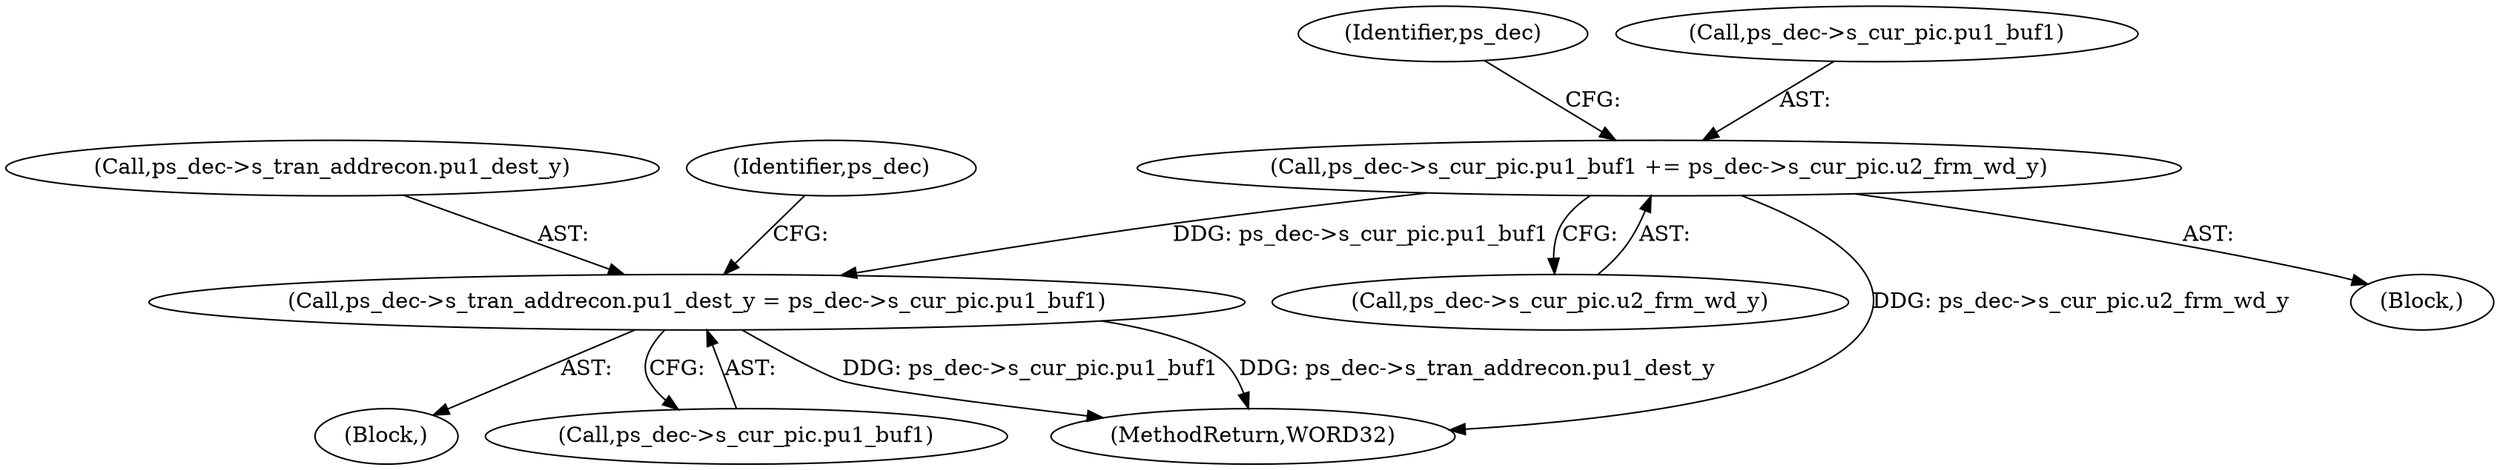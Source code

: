 digraph "0_Android_a78887bcffbc2995cf9ed72e0697acf560875e9e_3@pointer" {
"1001215" [label="(Call,ps_dec->s_cur_pic.pu1_buf1 += ps_dec->s_cur_pic.u2_frm_wd_y)"];
"1001694" [label="(Call,ps_dec->s_tran_addrecon.pu1_dest_y = ps_dec->s_cur_pic.pu1_buf1)"];
"1001221" [label="(Call,ps_dec->s_cur_pic.u2_frm_wd_y)"];
"1001695" [label="(Call,ps_dec->s_tran_addrecon.pu1_dest_y)"];
"1001694" [label="(Call,ps_dec->s_tran_addrecon.pu1_dest_y = ps_dec->s_cur_pic.pu1_buf1)"];
"1001635" [label="(Block,)"];
"1001700" [label="(Call,ps_dec->s_cur_pic.pu1_buf1)"];
"1001229" [label="(Identifier,ps_dec)"];
"1001708" [label="(Identifier,ps_dec)"];
"1002052" [label="(MethodReturn,WORD32)"];
"1001215" [label="(Call,ps_dec->s_cur_pic.pu1_buf1 += ps_dec->s_cur_pic.u2_frm_wd_y)"];
"1001211" [label="(Block,)"];
"1001216" [label="(Call,ps_dec->s_cur_pic.pu1_buf1)"];
"1001215" -> "1001211"  [label="AST: "];
"1001215" -> "1001221"  [label="CFG: "];
"1001216" -> "1001215"  [label="AST: "];
"1001221" -> "1001215"  [label="AST: "];
"1001229" -> "1001215"  [label="CFG: "];
"1001215" -> "1002052"  [label="DDG: ps_dec->s_cur_pic.u2_frm_wd_y"];
"1001215" -> "1001694"  [label="DDG: ps_dec->s_cur_pic.pu1_buf1"];
"1001694" -> "1001635"  [label="AST: "];
"1001694" -> "1001700"  [label="CFG: "];
"1001695" -> "1001694"  [label="AST: "];
"1001700" -> "1001694"  [label="AST: "];
"1001708" -> "1001694"  [label="CFG: "];
"1001694" -> "1002052"  [label="DDG: ps_dec->s_cur_pic.pu1_buf1"];
"1001694" -> "1002052"  [label="DDG: ps_dec->s_tran_addrecon.pu1_dest_y"];
}
